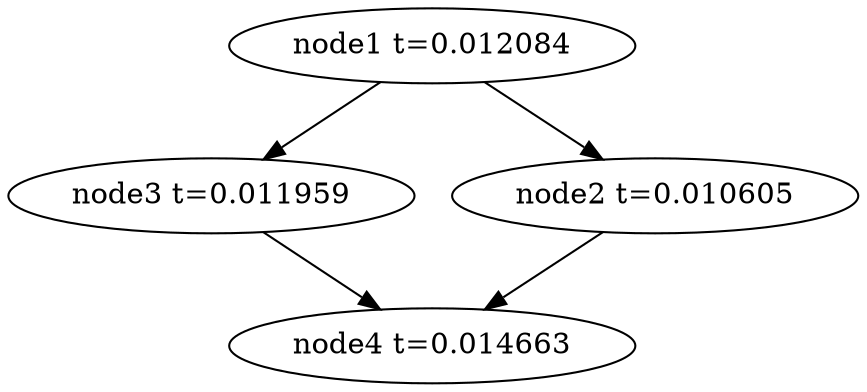 digraph g{
	node4[label="node4 t=0.014663"]
	node3 -> node4
	node3[label="node3 t=0.011959"];
	node2 -> node4
	node2[label="node2 t=0.010605"];
	node1 -> node3
	node1 -> node2
	node1[label="node1 t=0.012084"];
}
